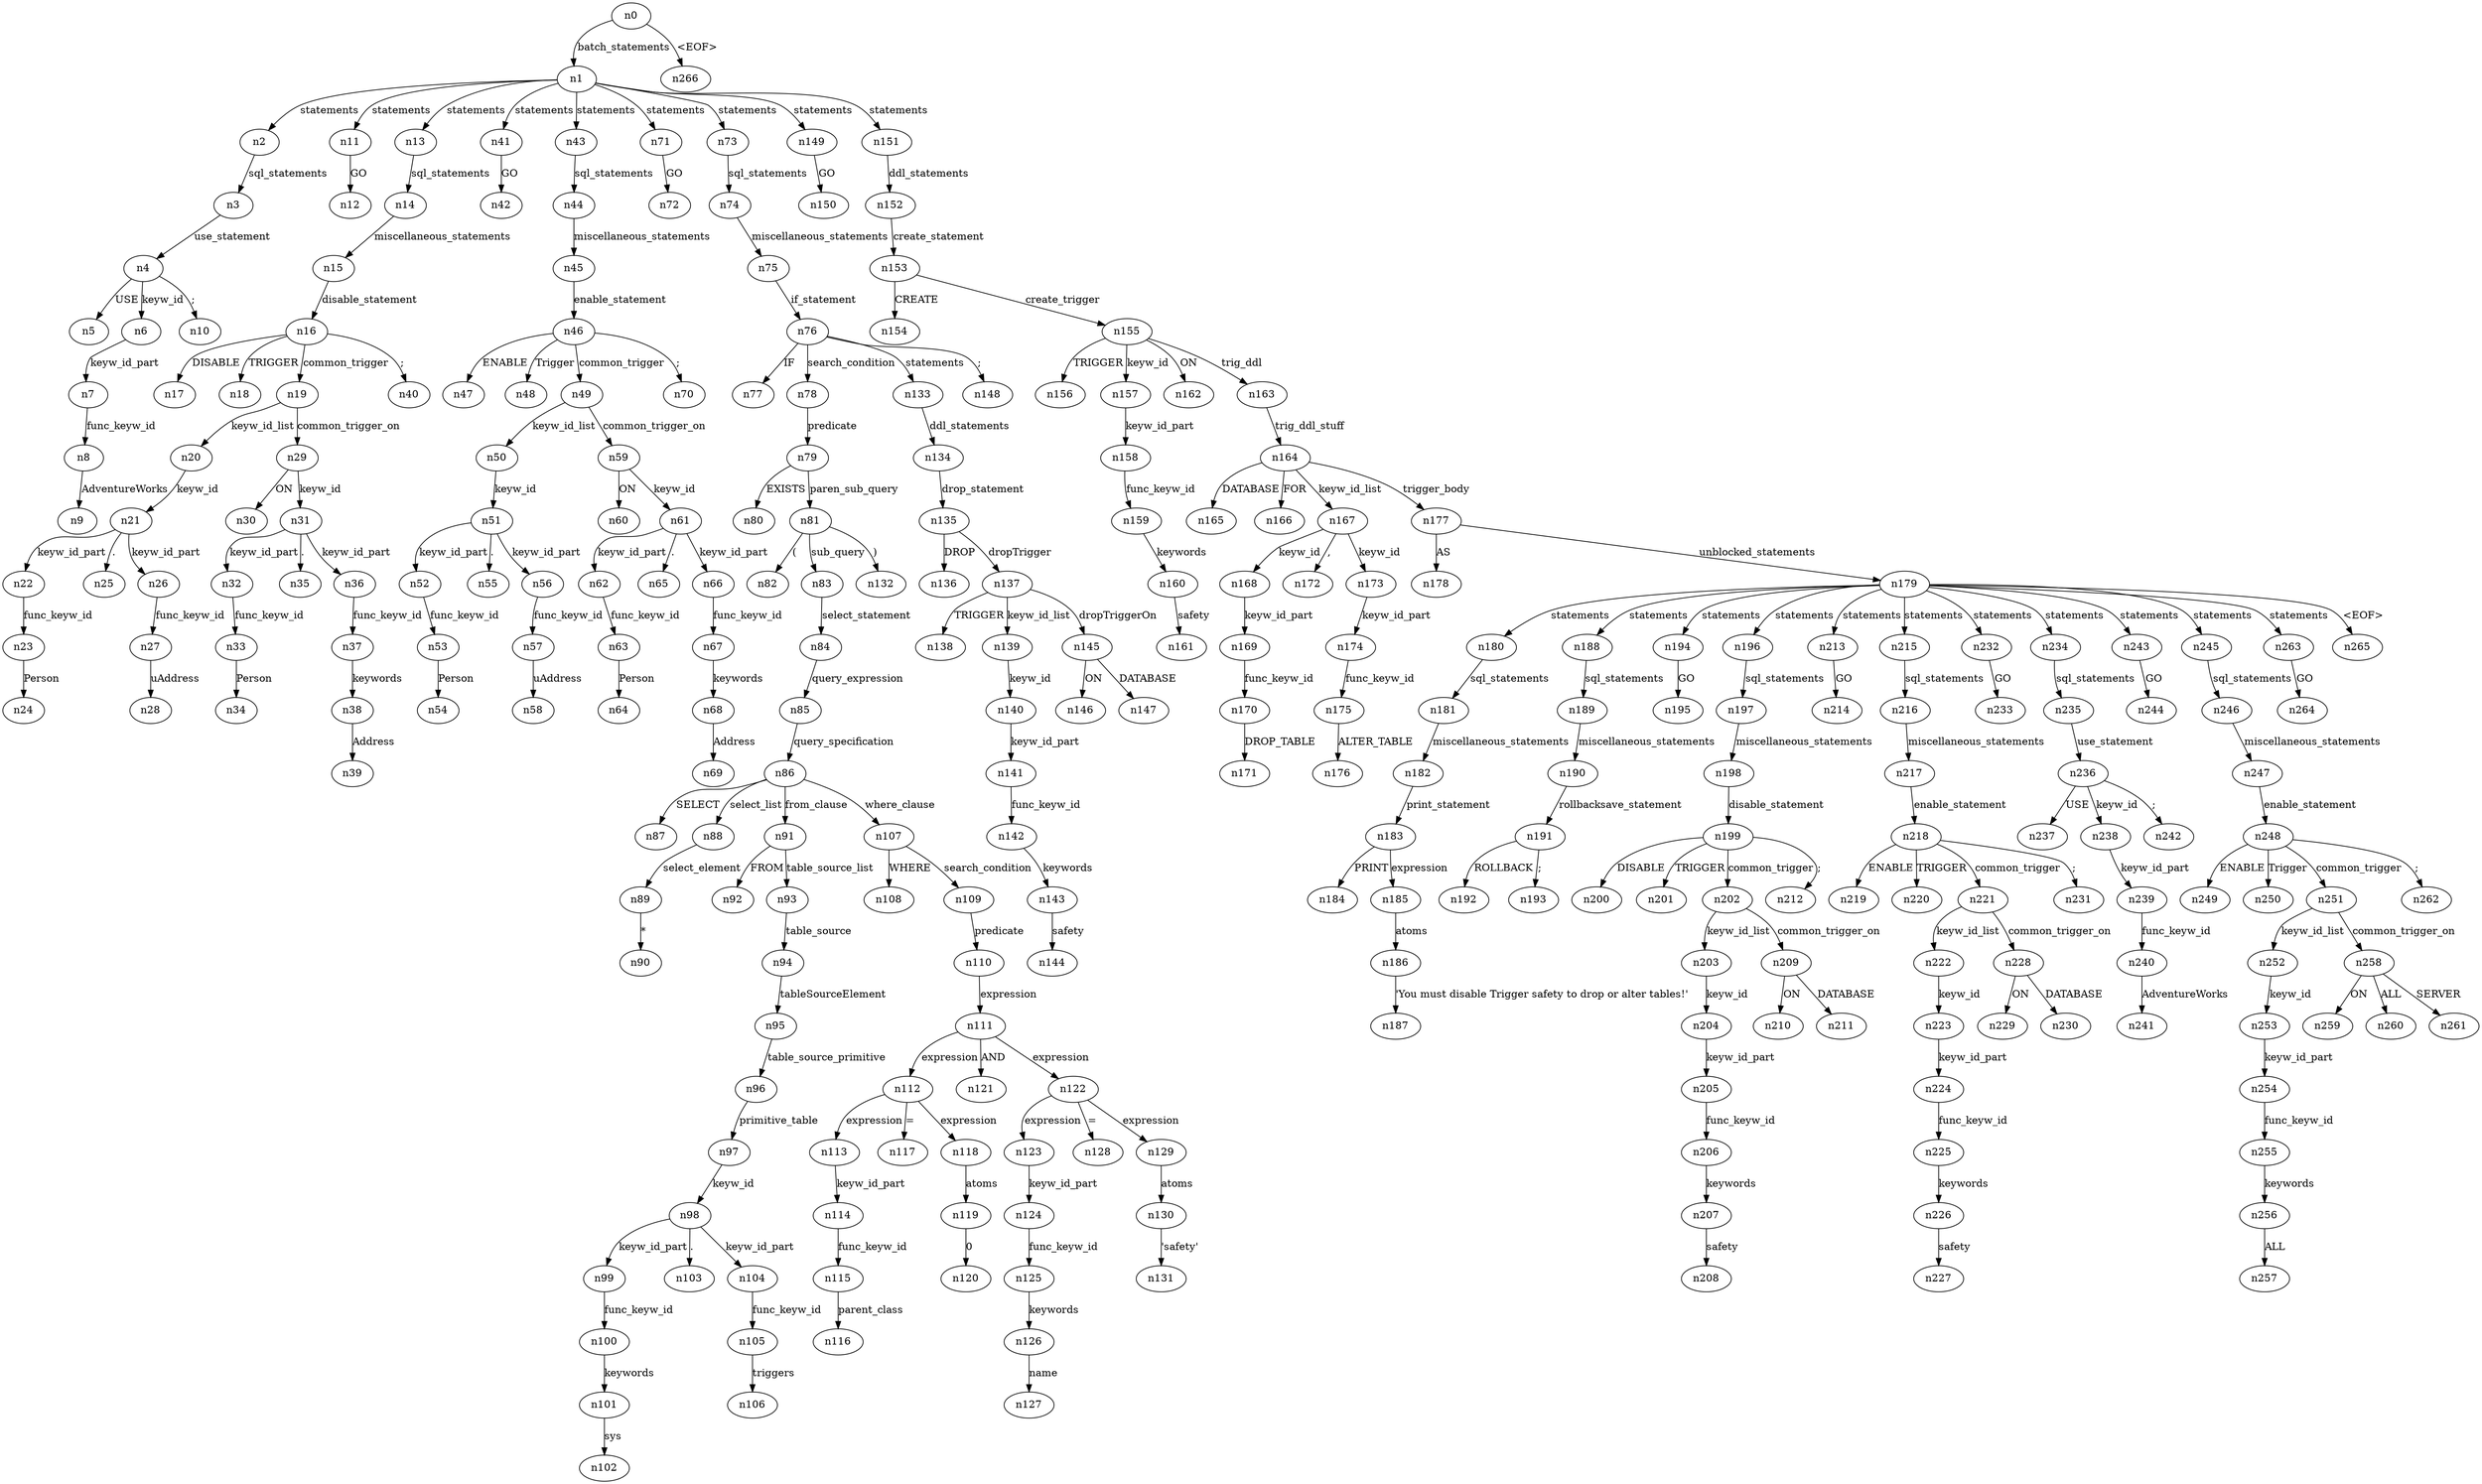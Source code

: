 digraph ParseTree {
  n0 -> n1 [label="batch_statements"];
  n1 -> n2 [label="statements"];
  n2 -> n3 [label="sql_statements"];
  n3 -> n4 [label="use_statement"];
  n4 -> n5 [label="USE"];
  n4 -> n6 [label="keyw_id"];
  n6 -> n7 [label="keyw_id_part"];
  n7 -> n8 [label="func_keyw_id"];
  n8 -> n9 [label="AdventureWorks"];
  n4 -> n10 [label=";"];
  n1 -> n11 [label="statements"];
  n11 -> n12 [label="GO"];
  n1 -> n13 [label="statements"];
  n13 -> n14 [label="sql_statements"];
  n14 -> n15 [label="miscellaneous_statements"];
  n15 -> n16 [label="disable_statement"];
  n16 -> n17 [label="DISABLE"];
  n16 -> n18 [label="TRIGGER"];
  n16 -> n19 [label="common_trigger"];
  n19 -> n20 [label="keyw_id_list"];
  n20 -> n21 [label="keyw_id"];
  n21 -> n22 [label="keyw_id_part"];
  n22 -> n23 [label="func_keyw_id"];
  n23 -> n24 [label="Person"];
  n21 -> n25 [label="."];
  n21 -> n26 [label="keyw_id_part"];
  n26 -> n27 [label="func_keyw_id"];
  n27 -> n28 [label="uAddress"];
  n19 -> n29 [label="common_trigger_on"];
  n29 -> n30 [label="ON"];
  n29 -> n31 [label="keyw_id"];
  n31 -> n32 [label="keyw_id_part"];
  n32 -> n33 [label="func_keyw_id"];
  n33 -> n34 [label="Person"];
  n31 -> n35 [label="."];
  n31 -> n36 [label="keyw_id_part"];
  n36 -> n37 [label="func_keyw_id"];
  n37 -> n38 [label="keywords"];
  n38 -> n39 [label="Address"];
  n16 -> n40 [label=";"];
  n1 -> n41 [label="statements"];
  n41 -> n42 [label="GO"];
  n1 -> n43 [label="statements"];
  n43 -> n44 [label="sql_statements"];
  n44 -> n45 [label="miscellaneous_statements"];
  n45 -> n46 [label="enable_statement"];
  n46 -> n47 [label="ENABLE"];
  n46 -> n48 [label="Trigger"];
  n46 -> n49 [label="common_trigger"];
  n49 -> n50 [label="keyw_id_list"];
  n50 -> n51 [label="keyw_id"];
  n51 -> n52 [label="keyw_id_part"];
  n52 -> n53 [label="func_keyw_id"];
  n53 -> n54 [label="Person"];
  n51 -> n55 [label="."];
  n51 -> n56 [label="keyw_id_part"];
  n56 -> n57 [label="func_keyw_id"];
  n57 -> n58 [label="uAddress"];
  n49 -> n59 [label="common_trigger_on"];
  n59 -> n60 [label="ON"];
  n59 -> n61 [label="keyw_id"];
  n61 -> n62 [label="keyw_id_part"];
  n62 -> n63 [label="func_keyw_id"];
  n63 -> n64 [label="Person"];
  n61 -> n65 [label="."];
  n61 -> n66 [label="keyw_id_part"];
  n66 -> n67 [label="func_keyw_id"];
  n67 -> n68 [label="keywords"];
  n68 -> n69 [label="Address"];
  n46 -> n70 [label=";"];
  n1 -> n71 [label="statements"];
  n71 -> n72 [label="GO"];
  n1 -> n73 [label="statements"];
  n73 -> n74 [label="sql_statements"];
  n74 -> n75 [label="miscellaneous_statements"];
  n75 -> n76 [label="if_statement"];
  n76 -> n77 [label="IF"];
  n76 -> n78 [label="search_condition"];
  n78 -> n79 [label="predicate"];
  n79 -> n80 [label="EXISTS"];
  n79 -> n81 [label="paren_sub_query"];
  n81 -> n82 [label="("];
  n81 -> n83 [label="sub_query"];
  n83 -> n84 [label="select_statement"];
  n84 -> n85 [label="query_expression"];
  n85 -> n86 [label="query_specification"];
  n86 -> n87 [label="SELECT"];
  n86 -> n88 [label="select_list"];
  n88 -> n89 [label="select_element"];
  n89 -> n90 [label="*"];
  n86 -> n91 [label="from_clause"];
  n91 -> n92 [label="FROM"];
  n91 -> n93 [label="table_source_list"];
  n93 -> n94 [label="table_source"];
  n94 -> n95 [label="tableSourceElement"];
  n95 -> n96 [label="table_source_primitive"];
  n96 -> n97 [label="primitive_table"];
  n97 -> n98 [label="keyw_id"];
  n98 -> n99 [label="keyw_id_part"];
  n99 -> n100 [label="func_keyw_id"];
  n100 -> n101 [label="keywords"];
  n101 -> n102 [label="sys"];
  n98 -> n103 [label="."];
  n98 -> n104 [label="keyw_id_part"];
  n104 -> n105 [label="func_keyw_id"];
  n105 -> n106 [label="triggers"];
  n86 -> n107 [label="where_clause"];
  n107 -> n108 [label="WHERE"];
  n107 -> n109 [label="search_condition"];
  n109 -> n110 [label="predicate"];
  n110 -> n111 [label="expression"];
  n111 -> n112 [label="expression"];
  n112 -> n113 [label="expression"];
  n113 -> n114 [label="keyw_id_part"];
  n114 -> n115 [label="func_keyw_id"];
  n115 -> n116 [label="parent_class"];
  n112 -> n117 [label="="];
  n112 -> n118 [label="expression"];
  n118 -> n119 [label="atoms"];
  n119 -> n120 [label="0"];
  n111 -> n121 [label="AND"];
  n111 -> n122 [label="expression"];
  n122 -> n123 [label="expression"];
  n123 -> n124 [label="keyw_id_part"];
  n124 -> n125 [label="func_keyw_id"];
  n125 -> n126 [label="keywords"];
  n126 -> n127 [label="name"];
  n122 -> n128 [label="="];
  n122 -> n129 [label="expression"];
  n129 -> n130 [label="atoms"];
  n130 -> n131 [label="'safety'"];
  n81 -> n132 [label=")"];
  n76 -> n133 [label="statements"];
  n133 -> n134 [label="ddl_statements"];
  n134 -> n135 [label="drop_statement"];
  n135 -> n136 [label="DROP"];
  n135 -> n137 [label="dropTrigger"];
  n137 -> n138 [label="TRIGGER"];
  n137 -> n139 [label="keyw_id_list"];
  n139 -> n140 [label="keyw_id"];
  n140 -> n141 [label="keyw_id_part"];
  n141 -> n142 [label="func_keyw_id"];
  n142 -> n143 [label="keywords"];
  n143 -> n144 [label="safety"];
  n137 -> n145 [label="dropTriggerOn"];
  n145 -> n146 [label="ON"];
  n145 -> n147 [label="DATABASE"];
  n76 -> n148 [label=";"];
  n1 -> n149 [label="statements"];
  n149 -> n150 [label="GO"];
  n1 -> n151 [label="statements"];
  n151 -> n152 [label="ddl_statements"];
  n152 -> n153 [label="create_statement"];
  n153 -> n154 [label="CREATE"];
  n153 -> n155 [label="create_trigger"];
  n155 -> n156 [label="TRIGGER"];
  n155 -> n157 [label="keyw_id"];
  n157 -> n158 [label="keyw_id_part"];
  n158 -> n159 [label="func_keyw_id"];
  n159 -> n160 [label="keywords"];
  n160 -> n161 [label="safety"];
  n155 -> n162 [label="ON"];
  n155 -> n163 [label="trig_ddl"];
  n163 -> n164 [label="trig_ddl_stuff"];
  n164 -> n165 [label="DATABASE"];
  n164 -> n166 [label="FOR"];
  n164 -> n167 [label="keyw_id_list"];
  n167 -> n168 [label="keyw_id"];
  n168 -> n169 [label="keyw_id_part"];
  n169 -> n170 [label="func_keyw_id"];
  n170 -> n171 [label="DROP_TABLE"];
  n167 -> n172 [label=","];
  n167 -> n173 [label="keyw_id"];
  n173 -> n174 [label="keyw_id_part"];
  n174 -> n175 [label="func_keyw_id"];
  n175 -> n176 [label="ALTER_TABLE"];
  n164 -> n177 [label="trigger_body"];
  n177 -> n178 [label="AS"];
  n177 -> n179 [label="unblocked_statements"];
  n179 -> n180 [label="statements"];
  n180 -> n181 [label="sql_statements"];
  n181 -> n182 [label="miscellaneous_statements"];
  n182 -> n183 [label="print_statement"];
  n183 -> n184 [label="PRINT"];
  n183 -> n185 [label="expression"];
  n185 -> n186 [label="atoms"];
  n186 -> n187 [label="'You must disable Trigger safety to drop or alter tables!'"];
  n179 -> n188 [label="statements"];
  n188 -> n189 [label="sql_statements"];
  n189 -> n190 [label="miscellaneous_statements"];
  n190 -> n191 [label="rollbacksave_statement"];
  n191 -> n192 [label="ROLLBACK"];
  n191 -> n193 [label=";"];
  n179 -> n194 [label="statements"];
  n194 -> n195 [label="GO"];
  n179 -> n196 [label="statements"];
  n196 -> n197 [label="sql_statements"];
  n197 -> n198 [label="miscellaneous_statements"];
  n198 -> n199 [label="disable_statement"];
  n199 -> n200 [label="DISABLE"];
  n199 -> n201 [label="TRIGGER"];
  n199 -> n202 [label="common_trigger"];
  n202 -> n203 [label="keyw_id_list"];
  n203 -> n204 [label="keyw_id"];
  n204 -> n205 [label="keyw_id_part"];
  n205 -> n206 [label="func_keyw_id"];
  n206 -> n207 [label="keywords"];
  n207 -> n208 [label="safety"];
  n202 -> n209 [label="common_trigger_on"];
  n209 -> n210 [label="ON"];
  n209 -> n211 [label="DATABASE"];
  n199 -> n212 [label=";"];
  n179 -> n213 [label="statements"];
  n213 -> n214 [label="GO"];
  n179 -> n215 [label="statements"];
  n215 -> n216 [label="sql_statements"];
  n216 -> n217 [label="miscellaneous_statements"];
  n217 -> n218 [label="enable_statement"];
  n218 -> n219 [label="ENABLE"];
  n218 -> n220 [label="TRIGGER"];
  n218 -> n221 [label="common_trigger"];
  n221 -> n222 [label="keyw_id_list"];
  n222 -> n223 [label="keyw_id"];
  n223 -> n224 [label="keyw_id_part"];
  n224 -> n225 [label="func_keyw_id"];
  n225 -> n226 [label="keywords"];
  n226 -> n227 [label="safety"];
  n221 -> n228 [label="common_trigger_on"];
  n228 -> n229 [label="ON"];
  n228 -> n230 [label="DATABASE"];
  n218 -> n231 [label=";"];
  n179 -> n232 [label="statements"];
  n232 -> n233 [label="GO"];
  n179 -> n234 [label="statements"];
  n234 -> n235 [label="sql_statements"];
  n235 -> n236 [label="use_statement"];
  n236 -> n237 [label="USE"];
  n236 -> n238 [label="keyw_id"];
  n238 -> n239 [label="keyw_id_part"];
  n239 -> n240 [label="func_keyw_id"];
  n240 -> n241 [label="AdventureWorks"];
  n236 -> n242 [label=";"];
  n179 -> n243 [label="statements"];
  n243 -> n244 [label="GO"];
  n179 -> n245 [label="statements"];
  n245 -> n246 [label="sql_statements"];
  n246 -> n247 [label="miscellaneous_statements"];
  n247 -> n248 [label="enable_statement"];
  n248 -> n249 [label="ENABLE"];
  n248 -> n250 [label="Trigger"];
  n248 -> n251 [label="common_trigger"];
  n251 -> n252 [label="keyw_id_list"];
  n252 -> n253 [label="keyw_id"];
  n253 -> n254 [label="keyw_id_part"];
  n254 -> n255 [label="func_keyw_id"];
  n255 -> n256 [label="keywords"];
  n256 -> n257 [label="ALL"];
  n251 -> n258 [label="common_trigger_on"];
  n258 -> n259 [label="ON"];
  n258 -> n260 [label="ALL"];
  n258 -> n261 [label="SERVER"];
  n248 -> n262 [label=";"];
  n179 -> n263 [label="statements"];
  n263 -> n264 [label="GO"];
  n179 -> n265 [label="<EOF>"];
  n0 -> n266 [label="<EOF>"];
}